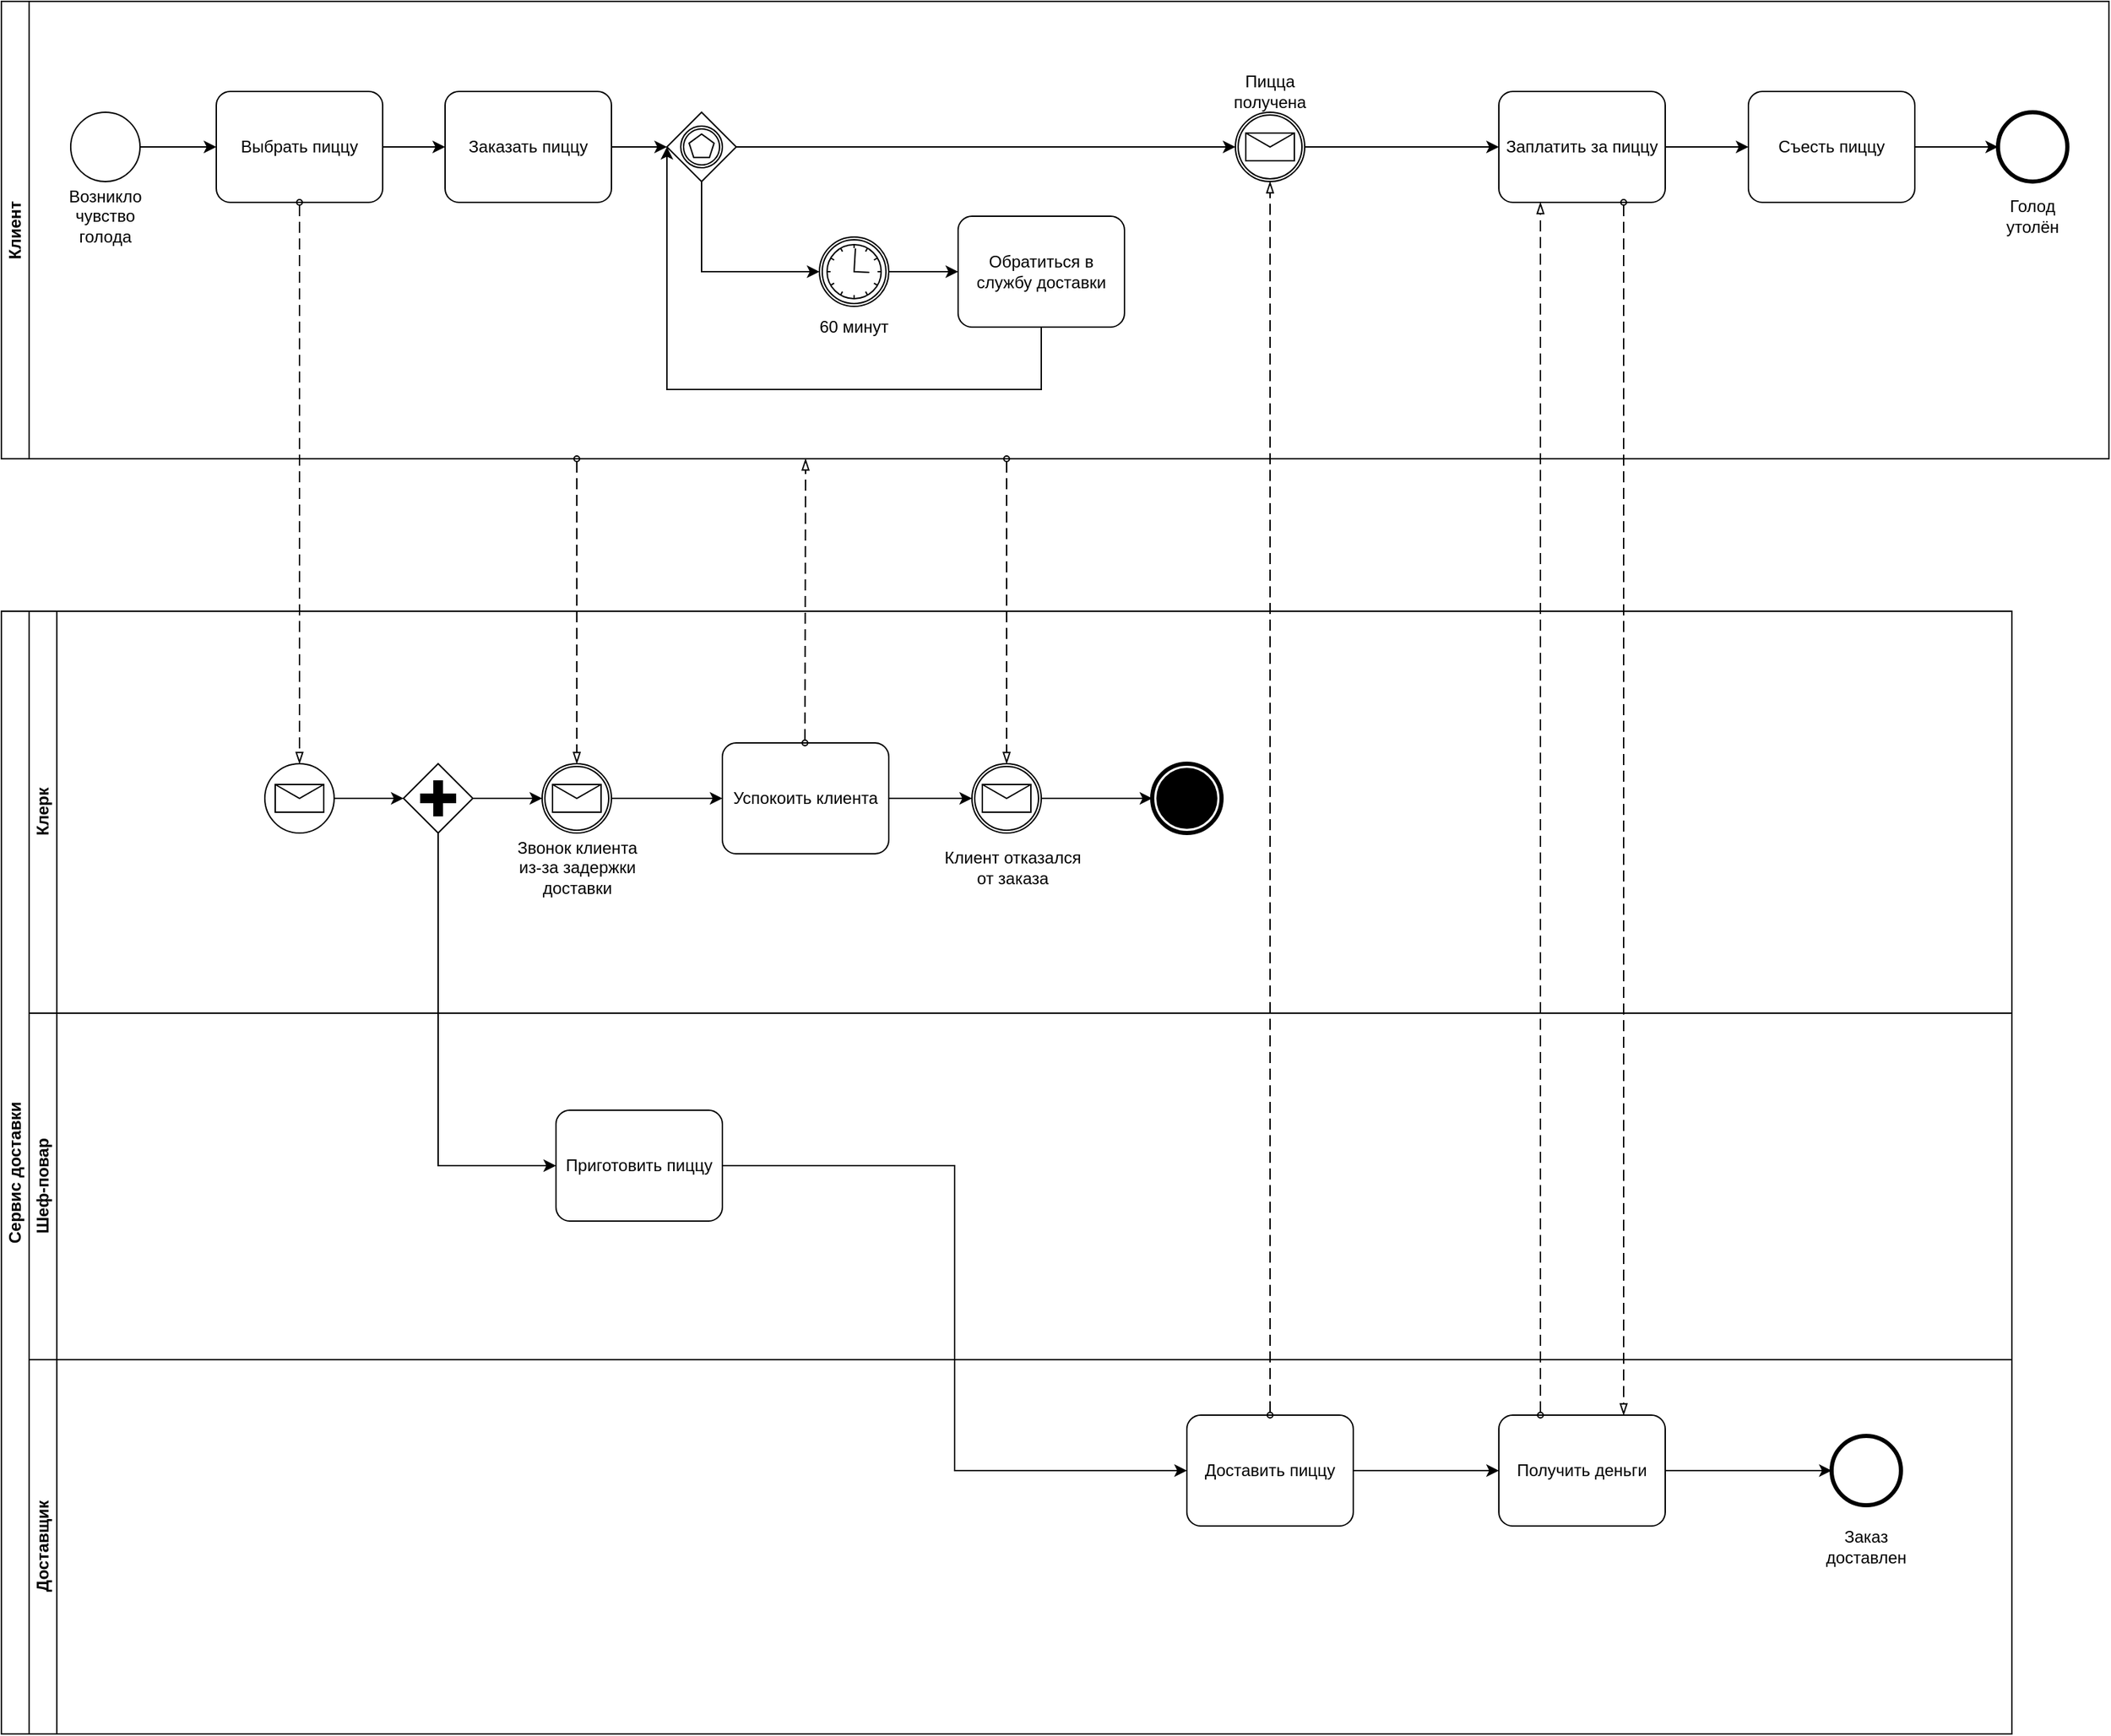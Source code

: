 <mxfile version="24.7.5">
  <diagram name="Page-1" id="2a216829-ef6e-dabb-86c1-c78162f3ba2b">
    <mxGraphModel dx="2390" dy="1407" grid="1" gridSize="10" guides="1" tooltips="1" connect="1" arrows="1" fold="1" page="1" pageScale="1" pageWidth="850" pageHeight="1100" background="none" math="0" shadow="0">
      <root>
        <mxCell id="0" />
        <mxCell id="1" parent="0" />
        <mxCell id="Rylz1-FYV-qWUsAyGiuU-2" value="Клиент" style="swimlane;startSize=20;horizontal=0;html=1;whiteSpace=wrap;" vertex="1" parent="1">
          <mxGeometry x="210" y="120" width="1520" height="330" as="geometry" />
        </mxCell>
        <mxCell id="Rylz1-FYV-qWUsAyGiuU-12" value="" style="points=[[0.145,0.145,0],[0.5,0,0],[0.855,0.145,0],[1,0.5,0],[0.855,0.855,0],[0.5,1,0],[0.145,0.855,0],[0,0.5,0]];shape=mxgraph.bpmn.event;html=1;verticalLabelPosition=bottom;labelBackgroundColor=#ffffff;verticalAlign=top;align=center;perimeter=ellipsePerimeter;outlineConnect=0;aspect=fixed;outline=standard;symbol=general;" vertex="1" parent="Rylz1-FYV-qWUsAyGiuU-2">
          <mxGeometry x="50" y="80" width="50" height="50" as="geometry" />
        </mxCell>
        <mxCell id="Rylz1-FYV-qWUsAyGiuU-13" value="Возникло чувство голода" style="text;html=1;align=center;verticalAlign=middle;whiteSpace=wrap;rounded=0;" vertex="1" parent="Rylz1-FYV-qWUsAyGiuU-2">
          <mxGeometry x="45" y="140" width="60" height="30" as="geometry" />
        </mxCell>
        <mxCell id="Rylz1-FYV-qWUsAyGiuU-49" style="edgeStyle=orthogonalEdgeStyle;rounded=0;orthogonalLoop=1;jettySize=auto;html=1;" edge="1" parent="Rylz1-FYV-qWUsAyGiuU-2" source="Rylz1-FYV-qWUsAyGiuU-14" target="Rylz1-FYV-qWUsAyGiuU-16">
          <mxGeometry relative="1" as="geometry" />
        </mxCell>
        <mxCell id="Rylz1-FYV-qWUsAyGiuU-14" value="Выбрать пиццу" style="points=[[0.25,0,0],[0.5,0,0],[0.75,0,0],[1,0.25,0],[1,0.5,0],[1,0.75,0],[0.75,1,0],[0.5,1,0],[0.25,1,0],[0,0.75,0],[0,0.5,0],[0,0.25,0]];shape=mxgraph.bpmn.task;whiteSpace=wrap;rectStyle=rounded;size=10;html=1;container=1;expand=0;collapsible=0;taskMarker=abstract;" vertex="1" parent="Rylz1-FYV-qWUsAyGiuU-2">
          <mxGeometry x="155" y="65" width="120" height="80" as="geometry" />
        </mxCell>
        <mxCell id="Rylz1-FYV-qWUsAyGiuU-15" style="edgeStyle=orthogonalEdgeStyle;rounded=0;orthogonalLoop=1;jettySize=auto;html=1;entryX=0;entryY=0.5;entryDx=0;entryDy=0;entryPerimeter=0;" edge="1" parent="Rylz1-FYV-qWUsAyGiuU-2" source="Rylz1-FYV-qWUsAyGiuU-12" target="Rylz1-FYV-qWUsAyGiuU-14">
          <mxGeometry relative="1" as="geometry" />
        </mxCell>
        <mxCell id="Rylz1-FYV-qWUsAyGiuU-27" value="" style="edgeStyle=orthogonalEdgeStyle;rounded=0;orthogonalLoop=1;jettySize=auto;html=1;" edge="1" parent="Rylz1-FYV-qWUsAyGiuU-2" source="Rylz1-FYV-qWUsAyGiuU-16" target="Rylz1-FYV-qWUsAyGiuU-17">
          <mxGeometry relative="1" as="geometry" />
        </mxCell>
        <mxCell id="Rylz1-FYV-qWUsAyGiuU-16" value="Заказать пиццу" style="points=[[0.25,0,0],[0.5,0,0],[0.75,0,0],[1,0.25,0],[1,0.5,0],[1,0.75,0],[0.75,1,0],[0.5,1,0],[0.25,1,0],[0,0.75,0],[0,0.5,0],[0,0.25,0]];shape=mxgraph.bpmn.task;whiteSpace=wrap;rectStyle=rounded;size=10;html=1;container=1;expand=0;collapsible=0;taskMarker=abstract;" vertex="1" parent="Rylz1-FYV-qWUsAyGiuU-2">
          <mxGeometry x="320" y="65" width="120" height="80" as="geometry" />
        </mxCell>
        <mxCell id="Rylz1-FYV-qWUsAyGiuU-17" value="" style="points=[[0.25,0.25,0],[0.5,0,0],[0.75,0.25,0],[1,0.5,0],[0.75,0.75,0],[0.5,1,0],[0.25,0.75,0],[0,0.5,0]];shape=mxgraph.bpmn.gateway2;html=1;verticalLabelPosition=bottom;labelBackgroundColor=#ffffff;verticalAlign=top;align=center;perimeter=rhombusPerimeter;outlineConnect=0;outline=catching;symbol=multiple;" vertex="1" parent="Rylz1-FYV-qWUsAyGiuU-2">
          <mxGeometry x="480" y="80" width="50" height="50" as="geometry" />
        </mxCell>
        <mxCell id="Rylz1-FYV-qWUsAyGiuU-18" value="Обратиться в службу доставки" style="points=[[0.25,0,0],[0.5,0,0],[0.75,0,0],[1,0.25,0],[1,0.5,0],[1,0.75,0],[0.75,1,0],[0.5,1,0],[0.25,1,0],[0,0.75,0],[0,0.5,0],[0,0.25,0]];shape=mxgraph.bpmn.task;whiteSpace=wrap;rectStyle=rounded;size=10;html=1;container=1;expand=0;collapsible=0;taskMarker=abstract;" vertex="1" parent="Rylz1-FYV-qWUsAyGiuU-2">
          <mxGeometry x="690" y="155" width="120" height="80" as="geometry" />
        </mxCell>
        <mxCell id="Rylz1-FYV-qWUsAyGiuU-19" value="" style="points=[[0.145,0.145,0],[0.5,0,0],[0.855,0.145,0],[1,0.5,0],[0.855,0.855,0],[0.5,1,0],[0.145,0.855,0],[0,0.5,0]];shape=mxgraph.bpmn.event;html=1;verticalLabelPosition=bottom;labelBackgroundColor=#ffffff;verticalAlign=top;align=center;perimeter=ellipsePerimeter;outlineConnect=0;aspect=fixed;outline=catching;symbol=timer;" vertex="1" parent="Rylz1-FYV-qWUsAyGiuU-2">
          <mxGeometry x="590" y="170" width="50" height="50" as="geometry" />
        </mxCell>
        <mxCell id="Rylz1-FYV-qWUsAyGiuU-20" value="60 минут" style="text;html=1;align=center;verticalAlign=middle;whiteSpace=wrap;rounded=0;" vertex="1" parent="Rylz1-FYV-qWUsAyGiuU-2">
          <mxGeometry x="585" y="220" width="60" height="30" as="geometry" />
        </mxCell>
        <mxCell id="Rylz1-FYV-qWUsAyGiuU-21" value="" style="points=[[0.145,0.145,0],[0.5,0,0],[0.855,0.145,0],[1,0.5,0],[0.855,0.855,0],[0.5,1,0],[0.145,0.855,0],[0,0.5,0]];shape=mxgraph.bpmn.event;html=1;verticalLabelPosition=bottom;labelBackgroundColor=#ffffff;verticalAlign=top;align=center;perimeter=ellipsePerimeter;outlineConnect=0;aspect=fixed;outline=catching;symbol=message;" vertex="1" parent="Rylz1-FYV-qWUsAyGiuU-2">
          <mxGeometry x="890" y="80" width="50" height="50" as="geometry" />
        </mxCell>
        <mxCell id="Rylz1-FYV-qWUsAyGiuU-33" style="edgeStyle=orthogonalEdgeStyle;rounded=0;orthogonalLoop=1;jettySize=auto;html=1;" edge="1" parent="Rylz1-FYV-qWUsAyGiuU-2" source="Rylz1-FYV-qWUsAyGiuU-22" target="Rylz1-FYV-qWUsAyGiuU-23">
          <mxGeometry relative="1" as="geometry" />
        </mxCell>
        <mxCell id="Rylz1-FYV-qWUsAyGiuU-22" value="Заплатить за пиццу" style="points=[[0.25,0,0],[0.5,0,0],[0.75,0,0],[1,0.25,0],[1,0.5,0],[1,0.75,0],[0.75,1,0],[0.5,1,0],[0.25,1,0],[0,0.75,0],[0,0.5,0],[0,0.25,0]];shape=mxgraph.bpmn.task;whiteSpace=wrap;rectStyle=rounded;size=10;html=1;container=1;expand=0;collapsible=0;taskMarker=abstract;" vertex="1" parent="Rylz1-FYV-qWUsAyGiuU-2">
          <mxGeometry x="1080" y="65" width="120" height="80" as="geometry" />
        </mxCell>
        <mxCell id="Rylz1-FYV-qWUsAyGiuU-23" value="Съесть пиццу" style="points=[[0.25,0,0],[0.5,0,0],[0.75,0,0],[1,0.25,0],[1,0.5,0],[1,0.75,0],[0.75,1,0],[0.5,1,0],[0.25,1,0],[0,0.75,0],[0,0.5,0],[0,0.25,0]];shape=mxgraph.bpmn.task;whiteSpace=wrap;rectStyle=rounded;size=10;html=1;container=1;expand=0;collapsible=0;taskMarker=abstract;" vertex="1" parent="Rylz1-FYV-qWUsAyGiuU-2">
          <mxGeometry x="1260" y="65" width="120" height="80" as="geometry" />
        </mxCell>
        <mxCell id="Rylz1-FYV-qWUsAyGiuU-24" value="" style="points=[[0.145,0.145,0],[0.5,0,0],[0.855,0.145,0],[1,0.5,0],[0.855,0.855,0],[0.5,1,0],[0.145,0.855,0],[0,0.5,0]];shape=mxgraph.bpmn.event;html=1;verticalLabelPosition=bottom;labelBackgroundColor=#ffffff;verticalAlign=top;align=center;perimeter=ellipsePerimeter;outlineConnect=0;aspect=fixed;outline=end;symbol=terminate2;" vertex="1" parent="Rylz1-FYV-qWUsAyGiuU-2">
          <mxGeometry x="1440" y="80" width="50" height="50" as="geometry" />
        </mxCell>
        <mxCell id="Rylz1-FYV-qWUsAyGiuU-25" value="Пицца получена" style="text;html=1;align=center;verticalAlign=middle;whiteSpace=wrap;rounded=0;" vertex="1" parent="Rylz1-FYV-qWUsAyGiuU-2">
          <mxGeometry x="885" y="50" width="60" height="30" as="geometry" />
        </mxCell>
        <mxCell id="Rylz1-FYV-qWUsAyGiuU-26" value="Голод утолён" style="text;html=1;align=center;verticalAlign=middle;whiteSpace=wrap;rounded=0;" vertex="1" parent="Rylz1-FYV-qWUsAyGiuU-2">
          <mxGeometry x="1435" y="140" width="60" height="30" as="geometry" />
        </mxCell>
        <mxCell id="Rylz1-FYV-qWUsAyGiuU-28" style="edgeStyle=orthogonalEdgeStyle;rounded=0;orthogonalLoop=1;jettySize=auto;html=1;entryX=0;entryY=0.5;entryDx=0;entryDy=0;entryPerimeter=0;" edge="1" parent="Rylz1-FYV-qWUsAyGiuU-2" source="Rylz1-FYV-qWUsAyGiuU-17" target="Rylz1-FYV-qWUsAyGiuU-21">
          <mxGeometry relative="1" as="geometry" />
        </mxCell>
        <mxCell id="Rylz1-FYV-qWUsAyGiuU-29" style="edgeStyle=orthogonalEdgeStyle;rounded=0;orthogonalLoop=1;jettySize=auto;html=1;entryX=0;entryY=0.5;entryDx=0;entryDy=0;entryPerimeter=0;exitX=0.5;exitY=1;exitDx=0;exitDy=0;exitPerimeter=0;" edge="1" parent="Rylz1-FYV-qWUsAyGiuU-2" source="Rylz1-FYV-qWUsAyGiuU-17" target="Rylz1-FYV-qWUsAyGiuU-19">
          <mxGeometry relative="1" as="geometry" />
        </mxCell>
        <mxCell id="Rylz1-FYV-qWUsAyGiuU-30" style="edgeStyle=orthogonalEdgeStyle;rounded=0;orthogonalLoop=1;jettySize=auto;html=1;entryX=0;entryY=0.5;entryDx=0;entryDy=0;entryPerimeter=0;" edge="1" parent="Rylz1-FYV-qWUsAyGiuU-2" source="Rylz1-FYV-qWUsAyGiuU-19" target="Rylz1-FYV-qWUsAyGiuU-18">
          <mxGeometry relative="1" as="geometry" />
        </mxCell>
        <mxCell id="Rylz1-FYV-qWUsAyGiuU-31" style="edgeStyle=orthogonalEdgeStyle;rounded=0;orthogonalLoop=1;jettySize=auto;html=1;entryX=0;entryY=0.5;entryDx=0;entryDy=0;entryPerimeter=0;exitX=0.5;exitY=1;exitDx=0;exitDy=0;exitPerimeter=0;" edge="1" parent="Rylz1-FYV-qWUsAyGiuU-2" source="Rylz1-FYV-qWUsAyGiuU-18" target="Rylz1-FYV-qWUsAyGiuU-17">
          <mxGeometry relative="1" as="geometry">
            <Array as="points">
              <mxPoint x="750" y="280" />
              <mxPoint x="480" y="280" />
            </Array>
          </mxGeometry>
        </mxCell>
        <mxCell id="Rylz1-FYV-qWUsAyGiuU-32" style="edgeStyle=orthogonalEdgeStyle;rounded=0;orthogonalLoop=1;jettySize=auto;html=1;entryX=0;entryY=0.5;entryDx=0;entryDy=0;entryPerimeter=0;" edge="1" parent="Rylz1-FYV-qWUsAyGiuU-2" source="Rylz1-FYV-qWUsAyGiuU-21" target="Rylz1-FYV-qWUsAyGiuU-22">
          <mxGeometry relative="1" as="geometry" />
        </mxCell>
        <mxCell id="Rylz1-FYV-qWUsAyGiuU-34" style="edgeStyle=orthogonalEdgeStyle;rounded=0;orthogonalLoop=1;jettySize=auto;html=1;entryX=0;entryY=0.5;entryDx=0;entryDy=0;entryPerimeter=0;" edge="1" parent="Rylz1-FYV-qWUsAyGiuU-2" source="Rylz1-FYV-qWUsAyGiuU-23" target="Rylz1-FYV-qWUsAyGiuU-24">
          <mxGeometry relative="1" as="geometry" />
        </mxCell>
        <mxCell id="Rylz1-FYV-qWUsAyGiuU-8" value="Сервис доставки" style="swimlane;html=1;childLayout=stackLayout;resizeParent=1;resizeParentMax=0;horizontal=0;startSize=20;horizontalStack=0;whiteSpace=wrap;" vertex="1" parent="1">
          <mxGeometry x="210" y="560" width="1450" height="810" as="geometry" />
        </mxCell>
        <mxCell id="Rylz1-FYV-qWUsAyGiuU-9" value="Клерк" style="swimlane;html=1;startSize=20;horizontal=0;" vertex="1" parent="Rylz1-FYV-qWUsAyGiuU-8">
          <mxGeometry x="20" width="1430" height="290" as="geometry" />
        </mxCell>
        <mxCell id="Rylz1-FYV-qWUsAyGiuU-35" value="" style="points=[[0.145,0.145,0],[0.5,0,0],[0.855,0.145,0],[1,0.5,0],[0.855,0.855,0],[0.5,1,0],[0.145,0.855,0],[0,0.5,0]];shape=mxgraph.bpmn.event;html=1;verticalLabelPosition=bottom;labelBackgroundColor=#ffffff;verticalAlign=top;align=center;perimeter=ellipsePerimeter;outlineConnect=0;aspect=fixed;outline=standard;symbol=message;" vertex="1" parent="Rylz1-FYV-qWUsAyGiuU-9">
          <mxGeometry x="170" y="110" width="50" height="50" as="geometry" />
        </mxCell>
        <mxCell id="Rylz1-FYV-qWUsAyGiuU-51" value="" style="points=[[0.25,0.25,0],[0.5,0,0],[0.75,0.25,0],[1,0.5,0],[0.75,0.75,0],[0.5,1,0],[0.25,0.75,0],[0,0.5,0]];shape=mxgraph.bpmn.gateway2;html=1;verticalLabelPosition=bottom;labelBackgroundColor=#ffffff;verticalAlign=top;align=center;perimeter=rhombusPerimeter;outlineConnect=0;outline=none;symbol=none;gwType=parallel;" vertex="1" parent="Rylz1-FYV-qWUsAyGiuU-9">
          <mxGeometry x="270" y="110" width="50" height="50" as="geometry" />
        </mxCell>
        <mxCell id="Rylz1-FYV-qWUsAyGiuU-52" style="edgeStyle=orthogonalEdgeStyle;rounded=0;orthogonalLoop=1;jettySize=auto;html=1;entryX=0;entryY=0.5;entryDx=0;entryDy=0;entryPerimeter=0;" edge="1" parent="Rylz1-FYV-qWUsAyGiuU-9" source="Rylz1-FYV-qWUsAyGiuU-35" target="Rylz1-FYV-qWUsAyGiuU-51">
          <mxGeometry relative="1" as="geometry" />
        </mxCell>
        <mxCell id="Rylz1-FYV-qWUsAyGiuU-53" value="" style="points=[[0.145,0.145,0],[0.5,0,0],[0.855,0.145,0],[1,0.5,0],[0.855,0.855,0],[0.5,1,0],[0.145,0.855,0],[0,0.5,0]];shape=mxgraph.bpmn.event;html=1;verticalLabelPosition=bottom;labelBackgroundColor=#ffffff;verticalAlign=top;align=center;perimeter=ellipsePerimeter;outlineConnect=0;aspect=fixed;outline=catching;symbol=message;" vertex="1" parent="Rylz1-FYV-qWUsAyGiuU-9">
          <mxGeometry x="370" y="110" width="50" height="50" as="geometry" />
        </mxCell>
        <mxCell id="Rylz1-FYV-qWUsAyGiuU-54" style="edgeStyle=orthogonalEdgeStyle;rounded=0;orthogonalLoop=1;jettySize=auto;html=1;entryX=0;entryY=0.5;entryDx=0;entryDy=0;entryPerimeter=0;" edge="1" parent="Rylz1-FYV-qWUsAyGiuU-9" source="Rylz1-FYV-qWUsAyGiuU-51" target="Rylz1-FYV-qWUsAyGiuU-53">
          <mxGeometry relative="1" as="geometry" />
        </mxCell>
        <mxCell id="Rylz1-FYV-qWUsAyGiuU-55" value="Звонок клиента из-за задержки доставки" style="text;html=1;align=center;verticalAlign=middle;whiteSpace=wrap;rounded=0;" vertex="1" parent="Rylz1-FYV-qWUsAyGiuU-9">
          <mxGeometry x="347.5" y="170" width="95" height="30" as="geometry" />
        </mxCell>
        <mxCell id="Rylz1-FYV-qWUsAyGiuU-62" style="edgeStyle=orthogonalEdgeStyle;rounded=0;orthogonalLoop=1;jettySize=auto;html=1;" edge="1" parent="Rylz1-FYV-qWUsAyGiuU-9" source="Rylz1-FYV-qWUsAyGiuU-56" target="Rylz1-FYV-qWUsAyGiuU-60">
          <mxGeometry relative="1" as="geometry" />
        </mxCell>
        <mxCell id="Rylz1-FYV-qWUsAyGiuU-56" value="Успокоить клиента" style="points=[[0.25,0,0],[0.5,0,0],[0.75,0,0],[1,0.25,0],[1,0.5,0],[1,0.75,0],[0.75,1,0],[0.5,1,0],[0.25,1,0],[0,0.75,0],[0,0.5,0],[0,0.25,0]];shape=mxgraph.bpmn.task;whiteSpace=wrap;rectStyle=rounded;size=10;html=1;container=1;expand=0;collapsible=0;taskMarker=abstract;" vertex="1" parent="Rylz1-FYV-qWUsAyGiuU-9">
          <mxGeometry x="500" y="95" width="120" height="80" as="geometry" />
        </mxCell>
        <mxCell id="Rylz1-FYV-qWUsAyGiuU-65" value="" style="dashed=1;dashPattern=8 4;endArrow=blockThin;endFill=0;startArrow=oval;startFill=0;endSize=6;startSize=4;html=1;rounded=0;" edge="1" parent="Rylz1-FYV-qWUsAyGiuU-56">
          <mxGeometry width="160" relative="1" as="geometry">
            <mxPoint x="59.55" as="sourcePoint" />
            <mxPoint x="60" y="-205" as="targetPoint" />
            <Array as="points" />
          </mxGeometry>
        </mxCell>
        <mxCell id="Rylz1-FYV-qWUsAyGiuU-57" style="edgeStyle=orthogonalEdgeStyle;rounded=0;orthogonalLoop=1;jettySize=auto;html=1;entryX=0;entryY=0.5;entryDx=0;entryDy=0;entryPerimeter=0;" edge="1" parent="Rylz1-FYV-qWUsAyGiuU-9" source="Rylz1-FYV-qWUsAyGiuU-53" target="Rylz1-FYV-qWUsAyGiuU-56">
          <mxGeometry relative="1" as="geometry" />
        </mxCell>
        <mxCell id="Rylz1-FYV-qWUsAyGiuU-58" value="" style="points=[[0.145,0.145,0],[0.5,0,0],[0.855,0.145,0],[1,0.5,0],[0.855,0.855,0],[0.5,1,0],[0.145,0.855,0],[0,0.5,0]];shape=mxgraph.bpmn.event;html=1;verticalLabelPosition=bottom;labelBackgroundColor=#ffffff;verticalAlign=top;align=center;perimeter=ellipsePerimeter;outlineConnect=0;aspect=fixed;outline=end;symbol=terminate;" vertex="1" parent="Rylz1-FYV-qWUsAyGiuU-9">
          <mxGeometry x="810" y="110" width="50" height="50" as="geometry" />
        </mxCell>
        <mxCell id="Rylz1-FYV-qWUsAyGiuU-60" value="" style="points=[[0.145,0.145,0],[0.5,0,0],[0.855,0.145,0],[1,0.5,0],[0.855,0.855,0],[0.5,1,0],[0.145,0.855,0],[0,0.5,0]];shape=mxgraph.bpmn.event;html=1;verticalLabelPosition=bottom;labelBackgroundColor=#ffffff;verticalAlign=top;align=center;perimeter=ellipsePerimeter;outlineConnect=0;aspect=fixed;outline=catching;symbol=message;" vertex="1" parent="Rylz1-FYV-qWUsAyGiuU-9">
          <mxGeometry x="680" y="110" width="50" height="50" as="geometry" />
        </mxCell>
        <mxCell id="Rylz1-FYV-qWUsAyGiuU-61" value="Клиент отказался от заказа" style="text;html=1;align=center;verticalAlign=middle;whiteSpace=wrap;rounded=0;" vertex="1" parent="Rylz1-FYV-qWUsAyGiuU-9">
          <mxGeometry x="657.5" y="170" width="102.5" height="30" as="geometry" />
        </mxCell>
        <mxCell id="Rylz1-FYV-qWUsAyGiuU-63" style="edgeStyle=orthogonalEdgeStyle;rounded=0;orthogonalLoop=1;jettySize=auto;html=1;entryX=0;entryY=0.5;entryDx=0;entryDy=0;entryPerimeter=0;" edge="1" parent="Rylz1-FYV-qWUsAyGiuU-9" source="Rylz1-FYV-qWUsAyGiuU-60" target="Rylz1-FYV-qWUsAyGiuU-58">
          <mxGeometry relative="1" as="geometry" />
        </mxCell>
        <mxCell id="Rylz1-FYV-qWUsAyGiuU-10" value="Шеф-повар" style="swimlane;html=1;startSize=20;horizontal=0;" vertex="1" parent="Rylz1-FYV-qWUsAyGiuU-8">
          <mxGeometry x="20" y="290" width="1430" height="250" as="geometry" />
        </mxCell>
        <mxCell id="Rylz1-FYV-qWUsAyGiuU-36" value="Приготовить пиццу" style="points=[[0.25,0,0],[0.5,0,0],[0.75,0,0],[1,0.25,0],[1,0.5,0],[1,0.75,0],[0.75,1,0],[0.5,1,0],[0.25,1,0],[0,0.75,0],[0,0.5,0],[0,0.25,0]];shape=mxgraph.bpmn.task;whiteSpace=wrap;rectStyle=rounded;size=10;html=1;container=1;expand=0;collapsible=0;taskMarker=abstract;" vertex="1" parent="Rylz1-FYV-qWUsAyGiuU-10">
          <mxGeometry x="380" y="70" width="120" height="80" as="geometry" />
        </mxCell>
        <mxCell id="Rylz1-FYV-qWUsAyGiuU-11" value="Доставщик" style="swimlane;html=1;startSize=20;horizontal=0;" vertex="1" parent="Rylz1-FYV-qWUsAyGiuU-8">
          <mxGeometry x="20" y="540" width="1430" height="270" as="geometry" />
        </mxCell>
        <mxCell id="Rylz1-FYV-qWUsAyGiuU-37" value="Доставить пиццу" style="points=[[0.25,0,0],[0.5,0,0],[0.75,0,0],[1,0.25,0],[1,0.5,0],[1,0.75,0],[0.75,1,0],[0.5,1,0],[0.25,1,0],[0,0.75,0],[0,0.5,0],[0,0.25,0]];shape=mxgraph.bpmn.task;whiteSpace=wrap;rectStyle=rounded;size=10;html=1;container=1;expand=0;collapsible=0;taskMarker=abstract;" vertex="1" parent="Rylz1-FYV-qWUsAyGiuU-11">
          <mxGeometry x="835" y="40" width="120" height="80" as="geometry" />
        </mxCell>
        <mxCell id="Rylz1-FYV-qWUsAyGiuU-44" style="edgeStyle=orthogonalEdgeStyle;rounded=0;orthogonalLoop=1;jettySize=auto;html=1;" edge="1" parent="Rylz1-FYV-qWUsAyGiuU-11" source="Rylz1-FYV-qWUsAyGiuU-38" target="Rylz1-FYV-qWUsAyGiuU-39">
          <mxGeometry relative="1" as="geometry" />
        </mxCell>
        <mxCell id="Rylz1-FYV-qWUsAyGiuU-38" value="Получить деньги" style="points=[[0.25,0,0],[0.5,0,0],[0.75,0,0],[1,0.25,0],[1,0.5,0],[1,0.75,0],[0.75,1,0],[0.5,1,0],[0.25,1,0],[0,0.75,0],[0,0.5,0],[0,0.25,0]];shape=mxgraph.bpmn.task;whiteSpace=wrap;rectStyle=rounded;size=10;html=1;container=1;expand=0;collapsible=0;taskMarker=abstract;" vertex="1" parent="Rylz1-FYV-qWUsAyGiuU-11">
          <mxGeometry x="1060" y="40" width="120" height="80" as="geometry" />
        </mxCell>
        <mxCell id="Rylz1-FYV-qWUsAyGiuU-39" value="" style="points=[[0.145,0.145,0],[0.5,0,0],[0.855,0.145,0],[1,0.5,0],[0.855,0.855,0],[0.5,1,0],[0.145,0.855,0],[0,0.5,0]];shape=mxgraph.bpmn.event;html=1;verticalLabelPosition=bottom;labelBackgroundColor=#ffffff;verticalAlign=top;align=center;perimeter=ellipsePerimeter;outlineConnect=0;aspect=fixed;outline=end;symbol=terminate2;" vertex="1" parent="Rylz1-FYV-qWUsAyGiuU-11">
          <mxGeometry x="1300" y="55" width="50" height="50" as="geometry" />
        </mxCell>
        <mxCell id="Rylz1-FYV-qWUsAyGiuU-40" value="Заказ доставлен" style="text;html=1;align=center;verticalAlign=middle;whiteSpace=wrap;rounded=0;" vertex="1" parent="Rylz1-FYV-qWUsAyGiuU-11">
          <mxGeometry x="1295" y="120" width="60" height="30" as="geometry" />
        </mxCell>
        <mxCell id="Rylz1-FYV-qWUsAyGiuU-43" style="edgeStyle=orthogonalEdgeStyle;rounded=0;orthogonalLoop=1;jettySize=auto;html=1;entryX=0;entryY=0.5;entryDx=0;entryDy=0;entryPerimeter=0;" edge="1" parent="Rylz1-FYV-qWUsAyGiuU-11" source="Rylz1-FYV-qWUsAyGiuU-37" target="Rylz1-FYV-qWUsAyGiuU-38">
          <mxGeometry relative="1" as="geometry" />
        </mxCell>
        <mxCell id="Rylz1-FYV-qWUsAyGiuU-41" style="edgeStyle=orthogonalEdgeStyle;rounded=0;orthogonalLoop=1;jettySize=auto;html=1;entryX=0;entryY=0.5;entryDx=0;entryDy=0;entryPerimeter=0;exitX=0.5;exitY=1;exitDx=0;exitDy=0;exitPerimeter=0;" edge="1" parent="Rylz1-FYV-qWUsAyGiuU-8" source="Rylz1-FYV-qWUsAyGiuU-51" target="Rylz1-FYV-qWUsAyGiuU-36">
          <mxGeometry relative="1" as="geometry" />
        </mxCell>
        <mxCell id="Rylz1-FYV-qWUsAyGiuU-42" style="edgeStyle=orthogonalEdgeStyle;rounded=0;orthogonalLoop=1;jettySize=auto;html=1;entryX=0;entryY=0.5;entryDx=0;entryDy=0;entryPerimeter=0;" edge="1" parent="Rylz1-FYV-qWUsAyGiuU-8" source="Rylz1-FYV-qWUsAyGiuU-36" target="Rylz1-FYV-qWUsAyGiuU-37">
          <mxGeometry relative="1" as="geometry" />
        </mxCell>
        <mxCell id="Rylz1-FYV-qWUsAyGiuU-45" value="" style="dashed=1;dashPattern=8 4;endArrow=blockThin;endFill=0;startArrow=oval;startFill=0;endSize=6;startSize=4;html=1;rounded=0;exitX=0.25;exitY=0;exitDx=0;exitDy=0;exitPerimeter=0;entryX=0.25;entryY=1;entryDx=0;entryDy=0;entryPerimeter=0;" edge="1" parent="1" source="Rylz1-FYV-qWUsAyGiuU-38" target="Rylz1-FYV-qWUsAyGiuU-22">
          <mxGeometry width="160" relative="1" as="geometry">
            <mxPoint x="1330" y="550" as="sourcePoint" />
            <mxPoint x="1330" y="285" as="targetPoint" />
            <Array as="points" />
          </mxGeometry>
        </mxCell>
        <mxCell id="Rylz1-FYV-qWUsAyGiuU-46" value="" style="dashed=1;dashPattern=8 4;endArrow=blockThin;endFill=0;startArrow=oval;startFill=0;endSize=6;startSize=4;html=1;rounded=0;exitX=0.75;exitY=1;exitDx=0;exitDy=0;exitPerimeter=0;entryX=0.75;entryY=0;entryDx=0;entryDy=0;entryPerimeter=0;" edge="1" parent="1" source="Rylz1-FYV-qWUsAyGiuU-22" target="Rylz1-FYV-qWUsAyGiuU-38">
          <mxGeometry width="160" relative="1" as="geometry">
            <mxPoint x="1554.33" y="1142.5" as="sourcePoint" />
            <mxPoint x="1554.33" y="267.5" as="targetPoint" />
            <Array as="points" />
          </mxGeometry>
        </mxCell>
        <mxCell id="Rylz1-FYV-qWUsAyGiuU-47" value="" style="dashed=1;dashPattern=8 4;endArrow=blockThin;endFill=0;startArrow=oval;startFill=0;endSize=6;startSize=4;html=1;rounded=0;exitX=0.5;exitY=0;exitDx=0;exitDy=0;exitPerimeter=0;entryX=0.5;entryY=1;entryDx=0;entryDy=0;entryPerimeter=0;" edge="1" parent="1" source="Rylz1-FYV-qWUsAyGiuU-37" target="Rylz1-FYV-qWUsAyGiuU-21">
          <mxGeometry width="160" relative="1" as="geometry">
            <mxPoint x="1120" y="1135" as="sourcePoint" />
            <mxPoint x="1120" y="260" as="targetPoint" />
            <Array as="points" />
          </mxGeometry>
        </mxCell>
        <mxCell id="Rylz1-FYV-qWUsAyGiuU-48" value="" style="dashed=1;dashPattern=8 4;endArrow=blockThin;endFill=0;startArrow=oval;startFill=0;endSize=6;startSize=4;html=1;rounded=0;exitX=0.5;exitY=1;exitDx=0;exitDy=0;exitPerimeter=0;entryX=0.5;entryY=0;entryDx=0;entryDy=0;entryPerimeter=0;" edge="1" parent="1" source="Rylz1-FYV-qWUsAyGiuU-14" target="Rylz1-FYV-qWUsAyGiuU-35">
          <mxGeometry width="160" relative="1" as="geometry">
            <mxPoint x="424" y="290" as="sourcePoint" />
            <mxPoint x="424" y="1165" as="targetPoint" />
            <Array as="points" />
          </mxGeometry>
        </mxCell>
        <mxCell id="Rylz1-FYV-qWUsAyGiuU-64" value="" style="dashed=1;dashPattern=8 4;endArrow=blockThin;endFill=0;startArrow=oval;startFill=0;endSize=6;startSize=4;html=1;rounded=0;entryX=0.5;entryY=0;entryDx=0;entryDy=0;entryPerimeter=0;" edge="1" parent="1" target="Rylz1-FYV-qWUsAyGiuU-53">
          <mxGeometry width="160" relative="1" as="geometry">
            <mxPoint x="625" y="450" as="sourcePoint" />
            <mxPoint x="630" y="855" as="targetPoint" />
            <Array as="points" />
          </mxGeometry>
        </mxCell>
        <mxCell id="Rylz1-FYV-qWUsAyGiuU-67" value="" style="dashed=1;dashPattern=8 4;endArrow=blockThin;endFill=0;startArrow=oval;startFill=0;endSize=6;startSize=4;html=1;rounded=0;entryX=0.5;entryY=0;entryDx=0;entryDy=0;entryPerimeter=0;" edge="1" parent="1" target="Rylz1-FYV-qWUsAyGiuU-60">
          <mxGeometry width="160" relative="1" as="geometry">
            <mxPoint x="935" y="450" as="sourcePoint" />
            <mxPoint x="930" y="670" as="targetPoint" />
            <Array as="points" />
          </mxGeometry>
        </mxCell>
      </root>
    </mxGraphModel>
  </diagram>
</mxfile>
